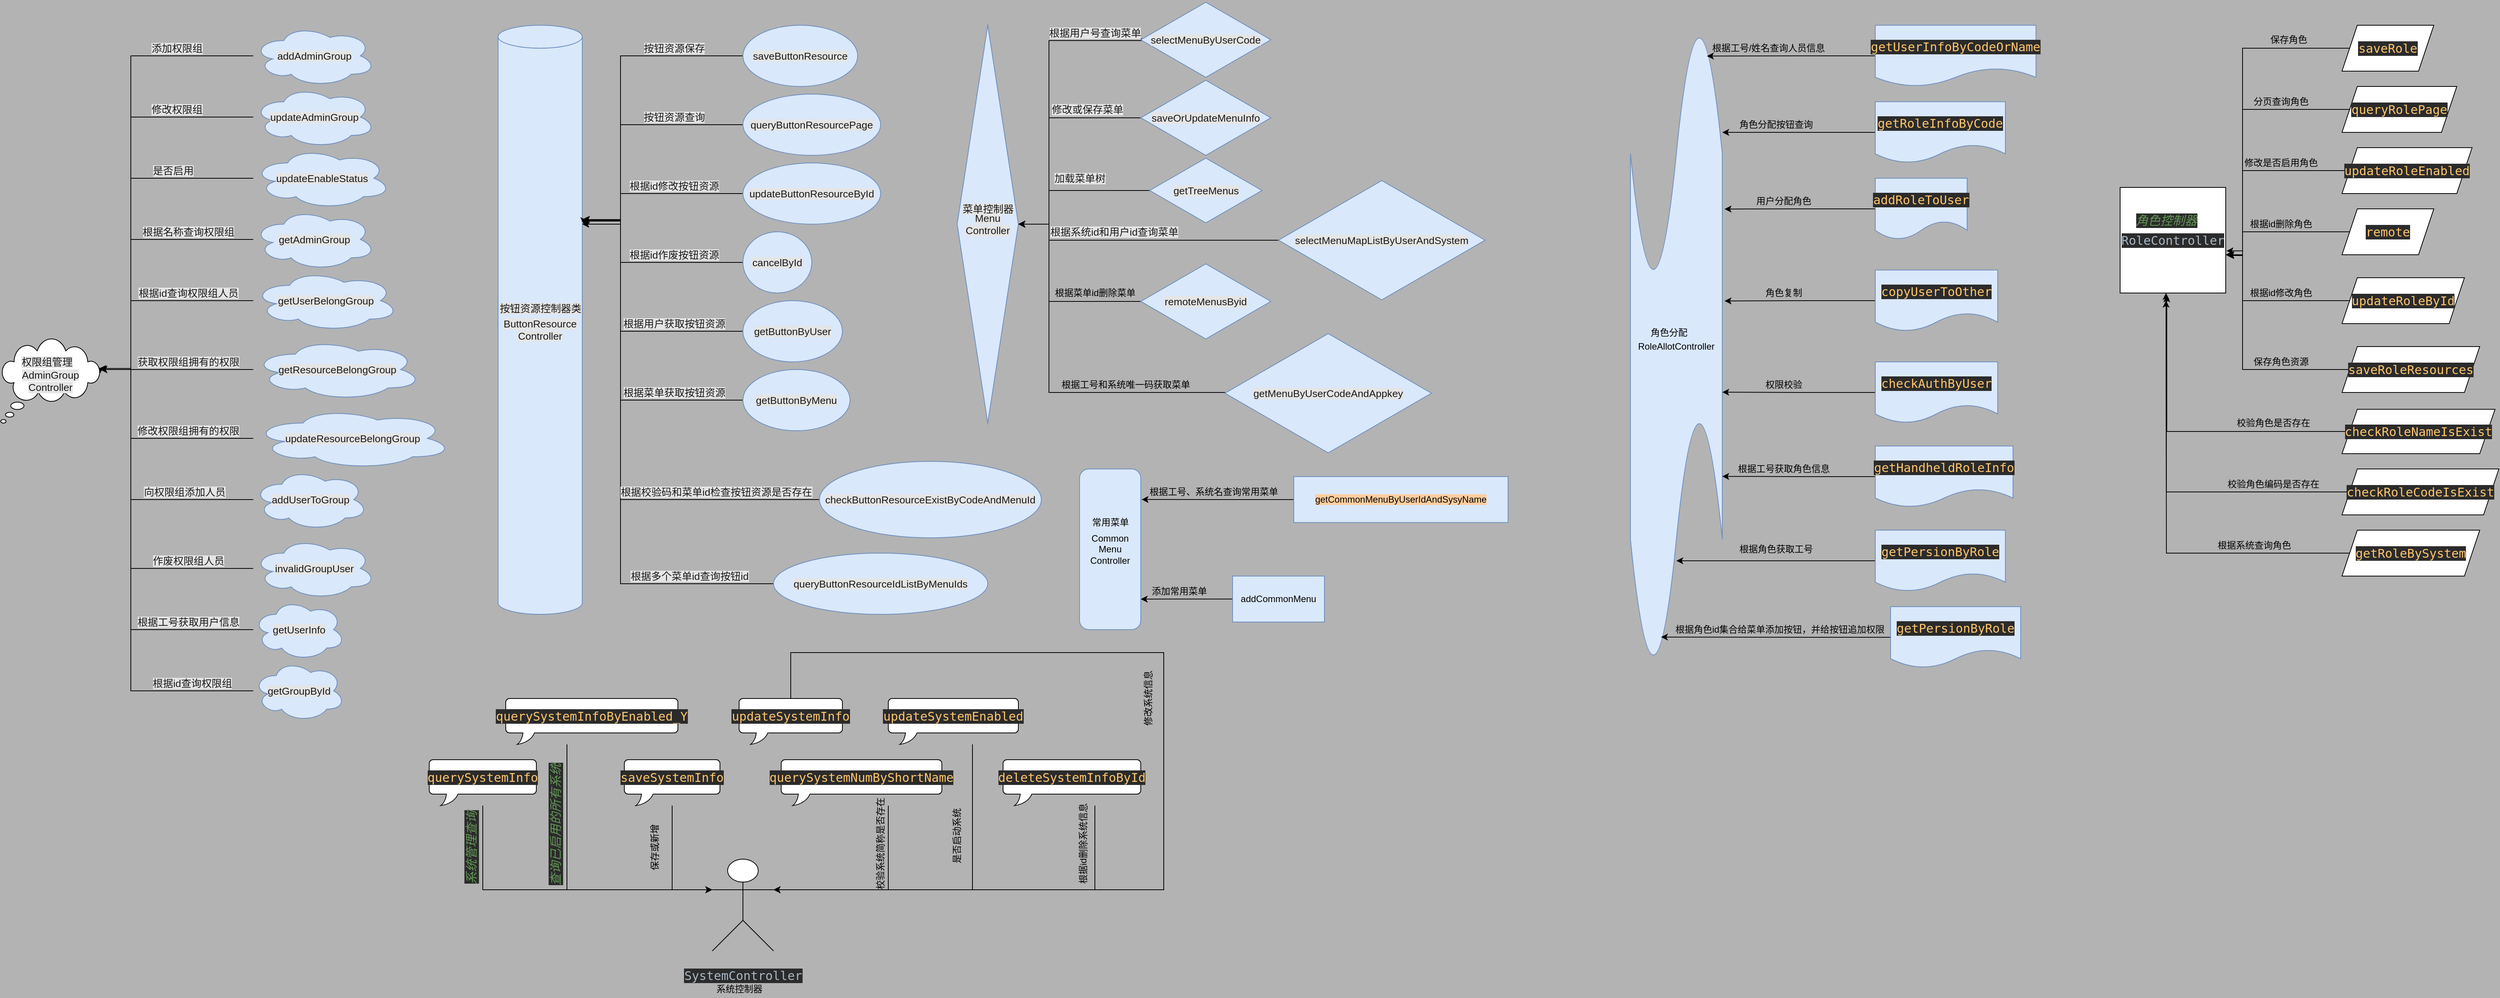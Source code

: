 <mxfile version="13.9.7" type="github">
  <diagram id="0nMQCCQZS5VqwpWak0t-" name="Page-1">
    <mxGraphModel dx="4402" dy="591" grid="1" gridSize="10" guides="1" tooltips="1" connect="1" arrows="1" fold="1" page="1" pageScale="1" pageWidth="3300" pageHeight="4681" background="#B3B3B3" math="0" shadow="0">
      <root>
        <mxCell id="0" />
        <mxCell id="1" parent="0" />
        <mxCell id="55qW9BjzEcxhO7VvElrI-6" value="" style="edgeStyle=orthogonalEdgeStyle;rounded=0;orthogonalLoop=1;jettySize=auto;html=1;" parent="1" source="55qW9BjzEcxhO7VvElrI-5" edge="1">
          <mxGeometry relative="1" as="geometry">
            <Array as="points">
              <mxPoint x="160" y="120" />
              <mxPoint x="160" y="530" />
            </Array>
            <mxPoint x="120" y="530" as="targetPoint" />
          </mxGeometry>
        </mxCell>
        <mxCell id="55qW9BjzEcxhO7VvElrI-5" value="&lt;span style=&quot;color: rgb(25 , 25 , 25) ; font-size: 13.333px ; background-color: rgb(229 , 229 , 229)&quot;&gt;addAdminGroup&lt;/span&gt;" style="ellipse;shape=cloud;whiteSpace=wrap;html=1;rounded=0;strokeColor=#6c8ebf;fillColor=#dae8fc;" parent="1" vertex="1">
          <mxGeometry x="320" y="80" width="160" height="80" as="geometry" />
        </mxCell>
        <mxCell id="55qW9BjzEcxhO7VvElrI-8" value="" style="edgeStyle=orthogonalEdgeStyle;rounded=0;orthogonalLoop=1;jettySize=auto;html=1;" parent="1" source="55qW9BjzEcxhO7VvElrI-7" edge="1">
          <mxGeometry relative="1" as="geometry">
            <Array as="points">
              <mxPoint x="160" y="200" />
              <mxPoint x="160" y="530" />
            </Array>
            <mxPoint x="120" y="530" as="targetPoint" />
          </mxGeometry>
        </mxCell>
        <mxCell id="55qW9BjzEcxhO7VvElrI-7" value="&lt;span style=&quot;color: rgb(25 , 25 , 25) ; font-size: 13.333px ; background-color: rgb(229 , 229 , 229)&quot;&gt;updateAdminGroup&lt;/span&gt;" style="ellipse;shape=cloud;whiteSpace=wrap;html=1;rounded=0;strokeColor=#6c8ebf;fillColor=#dae8fc;" parent="1" vertex="1">
          <mxGeometry x="320" y="160" width="160" height="80" as="geometry" />
        </mxCell>
        <mxCell id="55qW9BjzEcxhO7VvElrI-19" value="" style="edgeStyle=orthogonalEdgeStyle;rounded=0;orthogonalLoop=1;jettySize=auto;html=1;" parent="1" source="55qW9BjzEcxhO7VvElrI-9" edge="1">
          <mxGeometry relative="1" as="geometry">
            <Array as="points">
              <mxPoint x="160" y="280" />
              <mxPoint x="160" y="530" />
            </Array>
            <mxPoint x="120" y="530" as="targetPoint" />
          </mxGeometry>
        </mxCell>
        <mxCell id="55qW9BjzEcxhO7VvElrI-9" value="&lt;span style=&quot;color: rgb(25 , 25 , 25) ; font-size: 13.333px ; background-color: rgb(229 , 229 , 229)&quot;&gt;updateEnableStatus&lt;/span&gt;" style="ellipse;shape=cloud;whiteSpace=wrap;html=1;rounded=0;strokeColor=#6c8ebf;fillColor=#dae8fc;" parent="1" vertex="1">
          <mxGeometry x="320" y="240" width="180" height="80" as="geometry" />
        </mxCell>
        <mxCell id="55qW9BjzEcxhO7VvElrI-20" value="" style="edgeStyle=orthogonalEdgeStyle;rounded=0;orthogonalLoop=1;jettySize=auto;html=1;" parent="1" source="55qW9BjzEcxhO7VvElrI-10" edge="1">
          <mxGeometry relative="1" as="geometry">
            <Array as="points">
              <mxPoint x="160" y="360" />
              <mxPoint x="160" y="530" />
            </Array>
            <mxPoint x="120" y="530" as="targetPoint" />
          </mxGeometry>
        </mxCell>
        <mxCell id="55qW9BjzEcxhO7VvElrI-10" value="&lt;span style=&quot;color: rgb(25 , 25 , 25) ; font-size: 13.333px ; background-color: rgb(229 , 229 , 229)&quot;&gt;getAdminGroup&lt;/span&gt;" style="ellipse;shape=cloud;whiteSpace=wrap;html=1;rounded=0;strokeColor=#6c8ebf;fillColor=#dae8fc;" parent="1" vertex="1">
          <mxGeometry x="320" y="320" width="160" height="80" as="geometry" />
        </mxCell>
        <mxCell id="55qW9BjzEcxhO7VvElrI-21" value="" style="edgeStyle=orthogonalEdgeStyle;rounded=0;orthogonalLoop=1;jettySize=auto;html=1;" parent="1" source="55qW9BjzEcxhO7VvElrI-11" edge="1">
          <mxGeometry relative="1" as="geometry">
            <Array as="points">
              <mxPoint x="160" y="440" />
              <mxPoint x="160" y="530" />
            </Array>
            <mxPoint x="120" y="530" as="targetPoint" />
          </mxGeometry>
        </mxCell>
        <mxCell id="55qW9BjzEcxhO7VvElrI-11" value="&lt;span style=&quot;color: rgb(25 , 25 , 25) ; font-size: 13.333px ; background-color: rgb(229 , 229 , 229)&quot;&gt;getUserBelongGroup&lt;/span&gt;" style="ellipse;shape=cloud;whiteSpace=wrap;html=1;rounded=0;strokeColor=#6c8ebf;fillColor=#dae8fc;" parent="1" vertex="1">
          <mxGeometry x="320" y="400" width="190" height="80" as="geometry" />
        </mxCell>
        <mxCell id="55qW9BjzEcxhO7VvElrI-31" value="" style="edgeStyle=orthogonalEdgeStyle;rounded=0;orthogonalLoop=1;jettySize=auto;html=1;" parent="1" source="55qW9BjzEcxhO7VvElrI-12" edge="1">
          <mxGeometry relative="1" as="geometry">
            <mxPoint x="120" y="530" as="targetPoint" />
          </mxGeometry>
        </mxCell>
        <mxCell id="55qW9BjzEcxhO7VvElrI-12" value="&lt;span style=&quot;color: rgb(25 , 25 , 25) ; font-size: 13.333px ; background-color: rgb(229 , 229 , 229)&quot;&gt;getResourceBelongGroup&lt;/span&gt;" style="ellipse;shape=cloud;whiteSpace=wrap;html=1;rounded=0;strokeColor=#6c8ebf;fillColor=#dae8fc;" parent="1" vertex="1">
          <mxGeometry x="320" y="490" width="220" height="80" as="geometry" />
        </mxCell>
        <mxCell id="55qW9BjzEcxhO7VvElrI-39" style="edgeStyle=orthogonalEdgeStyle;rounded=0;orthogonalLoop=1;jettySize=auto;html=1;entryX=0.988;entryY=0.493;entryDx=0;entryDy=0;entryPerimeter=0;" parent="1" source="55qW9BjzEcxhO7VvElrI-13" edge="1">
          <mxGeometry relative="1" as="geometry">
            <Array as="points">
              <mxPoint x="160" y="620" />
              <mxPoint x="160" y="529" />
            </Array>
            <mxPoint x="119.04" y="528.63" as="targetPoint" />
          </mxGeometry>
        </mxCell>
        <mxCell id="55qW9BjzEcxhO7VvElrI-13" value="&lt;span style=&quot;color: rgb(25 , 25 , 25) ; font-size: 13.333px ; background-color: rgb(229 , 229 , 229)&quot;&gt;updateResourceBelongGroup&lt;/span&gt;" style="ellipse;shape=cloud;whiteSpace=wrap;html=1;rounded=0;strokeColor=#6c8ebf;fillColor=#dae8fc;" parent="1" vertex="1">
          <mxGeometry x="320" y="580" width="260" height="80" as="geometry" />
        </mxCell>
        <mxCell id="55qW9BjzEcxhO7VvElrI-40" style="edgeStyle=orthogonalEdgeStyle;rounded=0;orthogonalLoop=1;jettySize=auto;html=1;entryX=1;entryY=0.5;entryDx=0;entryDy=0;entryPerimeter=0;" parent="1" source="55qW9BjzEcxhO7VvElrI-14" edge="1">
          <mxGeometry relative="1" as="geometry">
            <mxPoint x="120" y="535" as="targetPoint" />
            <Array as="points">
              <mxPoint x="160" y="700" />
              <mxPoint x="160" y="530" />
              <mxPoint x="120" y="530" />
            </Array>
          </mxGeometry>
        </mxCell>
        <mxCell id="55qW9BjzEcxhO7VvElrI-14" value="&lt;span style=&quot;color: rgb(25 , 25 , 25) ; font-size: 13.333px ; background-color: rgb(229 , 229 , 229)&quot;&gt;addUserToGroup&lt;/span&gt;" style="ellipse;shape=cloud;whiteSpace=wrap;html=1;rounded=0;strokeColor=#6c8ebf;fillColor=#dae8fc;" parent="1" vertex="1">
          <mxGeometry x="320" y="660" width="150" height="80" as="geometry" />
        </mxCell>
        <mxCell id="55qW9BjzEcxhO7VvElrI-42" value="" style="edgeStyle=orthogonalEdgeStyle;rounded=0;orthogonalLoop=1;jettySize=auto;html=1;" parent="1" source="55qW9BjzEcxhO7VvElrI-15" edge="1">
          <mxGeometry relative="1" as="geometry">
            <mxPoint x="120" y="530" as="targetPoint" />
            <Array as="points">
              <mxPoint x="160" y="790" />
              <mxPoint x="160" y="530" />
            </Array>
          </mxGeometry>
        </mxCell>
        <mxCell id="55qW9BjzEcxhO7VvElrI-15" value="&lt;span style=&quot;color: rgb(25 , 25 , 25) ; font-size: 13.333px ; background-color: rgb(229 , 229 , 229)&quot;&gt;invalidGroupUser&lt;/span&gt;" style="ellipse;shape=cloud;whiteSpace=wrap;html=1;rounded=0;strokeColor=#6c8ebf;fillColor=#dae8fc;" parent="1" vertex="1">
          <mxGeometry x="320" y="750" width="160" height="80" as="geometry" />
        </mxCell>
        <mxCell id="55qW9BjzEcxhO7VvElrI-44" value="" style="edgeStyle=orthogonalEdgeStyle;rounded=0;orthogonalLoop=1;jettySize=auto;html=1;" parent="1" source="55qW9BjzEcxhO7VvElrI-17" edge="1">
          <mxGeometry relative="1" as="geometry">
            <mxPoint x="120" y="530" as="targetPoint" />
            <Array as="points">
              <mxPoint x="160" y="870" />
              <mxPoint x="160" y="530" />
            </Array>
          </mxGeometry>
        </mxCell>
        <mxCell id="55qW9BjzEcxhO7VvElrI-17" value="&lt;span style=&quot;color: rgb(25 , 25 , 25) ; font-size: 13.333px ; background-color: rgb(229 , 229 , 229)&quot;&gt;getUserInfo&lt;/span&gt;" style="ellipse;shape=cloud;whiteSpace=wrap;html=1;rounded=0;strokeColor=#6c8ebf;fillColor=#dae8fc;" parent="1" vertex="1">
          <mxGeometry x="320" y="830" width="120" height="80" as="geometry" />
        </mxCell>
        <mxCell id="55qW9BjzEcxhO7VvElrI-45" style="edgeStyle=orthogonalEdgeStyle;rounded=0;orthogonalLoop=1;jettySize=auto;html=1;" parent="1" source="55qW9BjzEcxhO7VvElrI-18" edge="1">
          <mxGeometry relative="1" as="geometry">
            <mxPoint x="120" y="530" as="targetPoint" />
            <Array as="points">
              <mxPoint x="160" y="950" />
              <mxPoint x="160" y="530" />
            </Array>
          </mxGeometry>
        </mxCell>
        <mxCell id="55qW9BjzEcxhO7VvElrI-18" value="&lt;span style=&quot;color: rgb(25 , 25 , 25) ; font-size: 13.333px ; background-color: rgb(229 , 229 , 229)&quot;&gt;getGroupById&lt;/span&gt;" style="ellipse;shape=cloud;whiteSpace=wrap;html=1;rounded=0;strokeColor=#6c8ebf;fillColor=#dae8fc;" parent="1" vertex="1">
          <mxGeometry x="320" y="910" width="120" height="80" as="geometry" />
        </mxCell>
        <mxCell id="55qW9BjzEcxhO7VvElrI-32" value="&lt;span style=&quot;color: rgb(25 , 25 , 25) ; font-size: 13.333px ; background-color: rgb(229 , 229 , 229)&quot;&gt;添加权限组&lt;/span&gt;" style="text;html=1;resizable=0;autosize=1;align=center;verticalAlign=middle;points=[];fillColor=none;strokeColor=none;rounded=0;" parent="1" vertex="1">
          <mxGeometry x="180" y="100" width="80" height="20" as="geometry" />
        </mxCell>
        <mxCell id="55qW9BjzEcxhO7VvElrI-33" value="&lt;span style=&quot;color: rgb(25 , 25 , 25) ; font-size: 13.333px ; background-color: rgb(229 , 229 , 229)&quot;&gt;修改权限组&lt;/span&gt;" style="text;html=1;resizable=0;autosize=1;align=center;verticalAlign=middle;points=[];fillColor=none;strokeColor=none;rounded=0;" parent="1" vertex="1">
          <mxGeometry x="180" y="180" width="80" height="20" as="geometry" />
        </mxCell>
        <mxCell id="55qW9BjzEcxhO7VvElrI-34" value="&lt;span style=&quot;color: rgb(25 , 25 , 25) ; font-size: 13.333px ; background-color: rgb(229 , 229 , 229)&quot;&gt;是否启用&lt;/span&gt;" style="text;html=1;resizable=0;autosize=1;align=center;verticalAlign=middle;points=[];fillColor=none;strokeColor=none;rounded=0;" parent="1" vertex="1">
          <mxGeometry x="180" y="260" width="70" height="20" as="geometry" />
        </mxCell>
        <mxCell id="55qW9BjzEcxhO7VvElrI-35" value="&lt;span style=&quot;color: rgb(25 , 25 , 25) ; font-size: 13.333px ; background-color: rgb(229 , 229 , 229)&quot;&gt;根据名称查询权限组&lt;/span&gt;" style="text;html=1;resizable=0;autosize=1;align=center;verticalAlign=middle;points=[];fillColor=none;strokeColor=none;rounded=0;" parent="1" vertex="1">
          <mxGeometry x="170" y="340" width="130" height="20" as="geometry" />
        </mxCell>
        <mxCell id="55qW9BjzEcxhO7VvElrI-36" value="&lt;span style=&quot;color: rgb(25 , 25 , 25) ; font-size: 13.333px ; background-color: rgb(229 , 229 , 229)&quot;&gt;根据id查询权限组人员&lt;/span&gt;" style="text;html=1;resizable=0;autosize=1;align=center;verticalAlign=middle;points=[];fillColor=none;strokeColor=none;rounded=0;" parent="1" vertex="1">
          <mxGeometry x="165" y="420" width="140" height="20" as="geometry" />
        </mxCell>
        <mxCell id="55qW9BjzEcxhO7VvElrI-46" value="&lt;span style=&quot;color: rgb(25 , 25 , 25) ; font-size: 13.333px ; background-color: rgb(229 , 229 , 229)&quot;&gt;获取权限组拥有的权限&lt;/span&gt;" style="text;html=1;resizable=0;autosize=1;align=center;verticalAlign=middle;points=[];fillColor=none;strokeColor=none;rounded=0;" parent="1" vertex="1">
          <mxGeometry x="160" y="510" width="150" height="20" as="geometry" />
        </mxCell>
        <mxCell id="55qW9BjzEcxhO7VvElrI-47" value="&lt;span style=&quot;color: rgb(25 , 25 , 25) ; font-size: 13.333px ; background-color: rgb(229 , 229 , 229)&quot;&gt;修改权限组拥有的权限&lt;/span&gt;" style="text;html=1;resizable=0;autosize=1;align=center;verticalAlign=middle;points=[];fillColor=none;strokeColor=none;rounded=0;" parent="1" vertex="1">
          <mxGeometry x="160" y="600" width="150" height="20" as="geometry" />
        </mxCell>
        <mxCell id="55qW9BjzEcxhO7VvElrI-48" value="&lt;span style=&quot;color: rgb(25 , 25 , 25) ; font-size: 13.333px ; background-color: rgb(229 , 229 , 229)&quot;&gt;向权限组添加人员&lt;/span&gt;" style="text;html=1;resizable=0;autosize=1;align=center;verticalAlign=middle;points=[];fillColor=none;strokeColor=none;rounded=0;" parent="1" vertex="1">
          <mxGeometry x="170" y="680" width="120" height="20" as="geometry" />
        </mxCell>
        <mxCell id="55qW9BjzEcxhO7VvElrI-49" value="&lt;span style=&quot;color: rgb(25 , 25 , 25) ; font-size: 13.333px ; background-color: rgb(229 , 229 , 229)&quot;&gt;作废权限组人员&lt;/span&gt;" style="text;html=1;resizable=0;autosize=1;align=center;verticalAlign=middle;points=[];fillColor=none;strokeColor=none;rounded=0;" parent="1" vertex="1">
          <mxGeometry x="180" y="770" width="110" height="20" as="geometry" />
        </mxCell>
        <mxCell id="55qW9BjzEcxhO7VvElrI-50" value="&lt;span style=&quot;color: rgb(25 , 25 , 25) ; font-size: 13.333px ; background-color: rgb(229 , 229 , 229)&quot;&gt;根据工号获取用户信息&lt;/span&gt;" style="text;html=1;resizable=0;autosize=1;align=center;verticalAlign=middle;points=[];fillColor=none;strokeColor=none;rounded=0;" parent="1" vertex="1">
          <mxGeometry x="160" y="850" width="150" height="20" as="geometry" />
        </mxCell>
        <mxCell id="55qW9BjzEcxhO7VvElrI-51" value="&lt;span style=&quot;color: rgb(25 , 25 , 25) ; font-size: 13.333px ; background-color: rgb(229 , 229 , 229)&quot;&gt;根据id查询权限组&lt;/span&gt;" style="text;html=1;resizable=0;autosize=1;align=center;verticalAlign=middle;points=[];fillColor=none;strokeColor=none;rounded=0;" parent="1" vertex="1">
          <mxGeometry x="180" y="930" width="120" height="20" as="geometry" />
        </mxCell>
        <mxCell id="55qW9BjzEcxhO7VvElrI-52" value="&lt;span style=&quot;color: rgb(25 , 25 , 25) ; font-size: 13.333px ; background-color: rgb(229 , 229 , 229)&quot;&gt;ButtonResource&lt;br&gt;Controller&lt;/span&gt;" style="shape=cylinder3;whiteSpace=wrap;html=1;boundedLbl=1;backgroundOutline=1;size=15;rounded=0;strokeColor=#6c8ebf;fillColor=#dae8fc;" parent="1" vertex="1">
          <mxGeometry x="640" y="80" width="110" height="770" as="geometry" />
        </mxCell>
        <mxCell id="55qW9BjzEcxhO7VvElrI-54" value="&lt;span style=&quot;color: rgb(25 , 25 , 25) ; font-size: 13.333px ; background-color: rgb(229 , 229 , 229)&quot;&gt;按钮资源控制器类&lt;/span&gt;" style="text;html=1;resizable=0;autosize=1;align=center;verticalAlign=middle;points=[];fillColor=none;strokeColor=none;rounded=0;" parent="1" vertex="1">
          <mxGeometry x="635" y="440" width="120" height="20" as="geometry" />
        </mxCell>
        <mxCell id="55qW9BjzEcxhO7VvElrI-56" style="edgeStyle=orthogonalEdgeStyle;rounded=0;orthogonalLoop=1;jettySize=auto;html=1;" parent="1" source="55qW9BjzEcxhO7VvElrI-55" target="55qW9BjzEcxhO7VvElrI-52" edge="1">
          <mxGeometry relative="1" as="geometry">
            <Array as="points">
              <mxPoint x="800" y="120" />
              <mxPoint x="800" y="335" />
            </Array>
          </mxGeometry>
        </mxCell>
        <mxCell id="55qW9BjzEcxhO7VvElrI-55" value="&lt;span style=&quot;color: rgb(25 , 25 , 25) ; font-size: 13.333px ; background-color: rgb(229 , 229 , 229)&quot;&gt;saveButtonResource&lt;/span&gt;" style="ellipse;whiteSpace=wrap;html=1;rounded=0;strokeColor=#6c8ebf;fillColor=#dae8fc;" parent="1" vertex="1">
          <mxGeometry x="960" y="80" width="150" height="80" as="geometry" />
        </mxCell>
        <mxCell id="55qW9BjzEcxhO7VvElrI-64" style="edgeStyle=orthogonalEdgeStyle;rounded=0;orthogonalLoop=1;jettySize=auto;html=1;" parent="1" source="55qW9BjzEcxhO7VvElrI-57" edge="1">
          <mxGeometry relative="1" as="geometry">
            <mxPoint x="749" y="336" as="targetPoint" />
            <Array as="points">
              <mxPoint x="800" y="210" />
              <mxPoint x="800" y="336" />
            </Array>
          </mxGeometry>
        </mxCell>
        <mxCell id="55qW9BjzEcxhO7VvElrI-57" value="&lt;span style=&quot;color: rgb(25 , 25 , 25) ; font-size: 13.333px ; background-color: rgb(229 , 229 , 229)&quot;&gt;queryButtonResourcePage&lt;/span&gt;" style="ellipse;whiteSpace=wrap;html=1;rounded=0;strokeColor=#6c8ebf;fillColor=#dae8fc;" parent="1" vertex="1">
          <mxGeometry x="960" y="170" width="180" height="80" as="geometry" />
        </mxCell>
        <mxCell id="55qW9BjzEcxhO7VvElrI-66" style="edgeStyle=orthogonalEdgeStyle;rounded=0;orthogonalLoop=1;jettySize=auto;html=1;" parent="1" source="55qW9BjzEcxhO7VvElrI-58" edge="1">
          <mxGeometry relative="1" as="geometry">
            <mxPoint x="751" y="334" as="targetPoint" />
            <Array as="points">
              <mxPoint x="800" y="390" />
              <mxPoint x="800" y="334" />
            </Array>
          </mxGeometry>
        </mxCell>
        <mxCell id="55qW9BjzEcxhO7VvElrI-58" value="&lt;span style=&quot;color: rgb(25 , 25 , 25) ; font-size: 13.333px ; background-color: rgb(229 , 229 , 229)&quot;&gt;cancelById&lt;/span&gt;" style="ellipse;whiteSpace=wrap;html=1;rounded=0;strokeColor=#6c8ebf;fillColor=#dae8fc;" parent="1" vertex="1">
          <mxGeometry x="960" y="350" width="90" height="80" as="geometry" />
        </mxCell>
        <mxCell id="55qW9BjzEcxhO7VvElrI-65" style="edgeStyle=orthogonalEdgeStyle;rounded=0;orthogonalLoop=1;jettySize=auto;html=1;" parent="1" source="55qW9BjzEcxhO7VvElrI-59" edge="1">
          <mxGeometry relative="1" as="geometry">
            <mxPoint x="750" y="334" as="targetPoint" />
            <Array as="points">
              <mxPoint x="800" y="300" />
              <mxPoint x="800" y="334" />
            </Array>
          </mxGeometry>
        </mxCell>
        <mxCell id="55qW9BjzEcxhO7VvElrI-59" value="&lt;span style=&quot;color: rgb(25 , 25 , 25) ; font-size: 13.333px ; background-color: rgb(229 , 229 , 229)&quot;&gt;updateButtonResourceById&lt;/span&gt;" style="ellipse;whiteSpace=wrap;html=1;rounded=0;strokeColor=#6c8ebf;fillColor=#dae8fc;" parent="1" vertex="1">
          <mxGeometry x="960" y="260" width="180" height="80" as="geometry" />
        </mxCell>
        <mxCell id="55qW9BjzEcxhO7VvElrI-69" style="edgeStyle=orthogonalEdgeStyle;rounded=0;orthogonalLoop=1;jettySize=auto;html=1;" parent="1" source="55qW9BjzEcxhO7VvElrI-60" target="55qW9BjzEcxhO7VvElrI-52" edge="1">
          <mxGeometry relative="1" as="geometry">
            <Array as="points">
              <mxPoint x="800" y="700" />
              <mxPoint x="800" y="340" />
            </Array>
          </mxGeometry>
        </mxCell>
        <mxCell id="55qW9BjzEcxhO7VvElrI-60" value="&lt;span style=&quot;color: rgb(25 , 25 , 25) ; font-size: 13.333px ; background-color: rgb(229 , 229 , 229)&quot;&gt;checkButtonResourceExistByCodeAndMenuId&lt;/span&gt;" style="ellipse;whiteSpace=wrap;html=1;rounded=0;strokeColor=#6c8ebf;fillColor=#dae8fc;" parent="1" vertex="1">
          <mxGeometry x="1060" y="650" width="290" height="100" as="geometry" />
        </mxCell>
        <mxCell id="55qW9BjzEcxhO7VvElrI-67" style="edgeStyle=orthogonalEdgeStyle;rounded=0;orthogonalLoop=1;jettySize=auto;html=1;" parent="1" source="55qW9BjzEcxhO7VvElrI-61" edge="1">
          <mxGeometry relative="1" as="geometry">
            <mxPoint x="749" y="335" as="targetPoint" />
            <Array as="points">
              <mxPoint x="800" y="480" />
              <mxPoint x="800" y="335" />
            </Array>
          </mxGeometry>
        </mxCell>
        <mxCell id="55qW9BjzEcxhO7VvElrI-61" value="&lt;span style=&quot;color: rgb(25 , 25 , 25) ; font-size: 13.333px ; background-color: rgb(229 , 229 , 229)&quot;&gt;getButtonByUser&lt;/span&gt;" style="ellipse;whiteSpace=wrap;html=1;rounded=0;strokeColor=#6c8ebf;fillColor=#dae8fc;" parent="1" vertex="1">
          <mxGeometry x="960" y="440" width="130" height="80" as="geometry" />
        </mxCell>
        <mxCell id="55qW9BjzEcxhO7VvElrI-68" style="edgeStyle=orthogonalEdgeStyle;rounded=0;orthogonalLoop=1;jettySize=auto;html=1;" parent="1" source="55qW9BjzEcxhO7VvElrI-62" edge="1">
          <mxGeometry relative="1" as="geometry">
            <mxPoint x="752" y="340" as="targetPoint" />
            <Array as="points">
              <mxPoint x="800" y="570" />
              <mxPoint x="800" y="335" />
            </Array>
          </mxGeometry>
        </mxCell>
        <mxCell id="55qW9BjzEcxhO7VvElrI-62" value="&lt;span style=&quot;color: rgb(25 , 25 , 25) ; font-size: 13.333px ; background-color: rgb(229 , 229 , 229)&quot;&gt;getButtonByMenu&lt;/span&gt;" style="ellipse;whiteSpace=wrap;html=1;rounded=0;strokeColor=#6c8ebf;fillColor=#dae8fc;" parent="1" vertex="1">
          <mxGeometry x="960" y="530" width="140" height="80" as="geometry" />
        </mxCell>
        <mxCell id="55qW9BjzEcxhO7VvElrI-70" style="edgeStyle=orthogonalEdgeStyle;rounded=0;orthogonalLoop=1;jettySize=auto;html=1;" parent="1" source="55qW9BjzEcxhO7VvElrI-63" target="55qW9BjzEcxhO7VvElrI-52" edge="1">
          <mxGeometry relative="1" as="geometry">
            <Array as="points">
              <mxPoint x="800" y="810" />
              <mxPoint x="800" y="340" />
            </Array>
          </mxGeometry>
        </mxCell>
        <mxCell id="55qW9BjzEcxhO7VvElrI-63" value="&lt;span style=&quot;color: rgb(25 , 25 , 25) ; font-size: 13.333px ; background-color: rgb(229 , 229 , 229)&quot;&gt;queryButtonResourceIdListByMenuIds&lt;/span&gt;" style="ellipse;whiteSpace=wrap;html=1;rounded=0;strokeColor=#6c8ebf;fillColor=#dae8fc;" parent="1" vertex="1">
          <mxGeometry x="1000" y="770" width="280" height="80" as="geometry" />
        </mxCell>
        <mxCell id="55qW9BjzEcxhO7VvElrI-71" value="&lt;span style=&quot;color: rgb(25 , 25 , 25) ; font-size: 13.333px ; background-color: rgb(229 , 229 , 229)&quot;&gt;按钮资源保存&lt;/span&gt;" style="text;html=1;resizable=0;autosize=1;align=center;verticalAlign=middle;points=[];fillColor=none;strokeColor=none;rounded=0;" parent="1" vertex="1">
          <mxGeometry x="825" y="100" width="90" height="20" as="geometry" />
        </mxCell>
        <mxCell id="55qW9BjzEcxhO7VvElrI-73" value="&lt;span style=&quot;color: rgb(25 , 25 , 25) ; font-size: 13.333px ; background-color: rgb(229 , 229 , 229)&quot;&gt;根据多个菜单id查询按钮id&lt;/span&gt;" style="text;html=1;resizable=0;autosize=1;align=center;verticalAlign=middle;points=[];fillColor=none;strokeColor=none;rounded=0;" parent="1" vertex="1">
          <mxGeometry x="805" y="790" width="170" height="20" as="geometry" />
        </mxCell>
        <mxCell id="55qW9BjzEcxhO7VvElrI-74" value="&lt;span style=&quot;color: rgb(25 , 25 , 25) ; font-size: 13.333px ; background-color: rgb(229 , 229 , 229)&quot;&gt;根据校验码和菜单id检查按钮资源是否存在&lt;/span&gt;" style="text;html=1;resizable=0;autosize=1;align=center;verticalAlign=middle;points=[];fillColor=none;strokeColor=none;rounded=0;" parent="1" vertex="1">
          <mxGeometry x="795" y="680" width="260" height="20" as="geometry" />
        </mxCell>
        <mxCell id="55qW9BjzEcxhO7VvElrI-75" value="&lt;span style=&quot;color: rgb(25 , 25 , 25) ; font-size: 13.333px ; background-color: rgb(229 , 229 , 229)&quot;&gt;根据菜单获取按钮资源&lt;/span&gt;" style="text;html=1;resizable=0;autosize=1;align=center;verticalAlign=middle;points=[];fillColor=none;strokeColor=none;rounded=0;" parent="1" vertex="1">
          <mxGeometry x="795" y="550" width="150" height="20" as="geometry" />
        </mxCell>
        <mxCell id="55qW9BjzEcxhO7VvElrI-76" value="&lt;span style=&quot;color: rgb(25 , 25 , 25) ; font-size: 13.333px ; background-color: rgb(229 , 229 , 229)&quot;&gt;根据用户获取按钮资源&lt;/span&gt;" style="text;html=1;resizable=0;autosize=1;align=center;verticalAlign=middle;points=[];fillColor=none;strokeColor=none;rounded=0;" parent="1" vertex="1">
          <mxGeometry x="795" y="460" width="150" height="20" as="geometry" />
        </mxCell>
        <mxCell id="55qW9BjzEcxhO7VvElrI-77" value="&lt;span style=&quot;color: rgb(25 , 25 , 25) ; font-size: 13.333px ; background-color: rgb(229 , 229 , 229)&quot;&gt;根据id作废按钮资源&lt;/span&gt;" style="text;html=1;resizable=0;autosize=1;align=center;verticalAlign=middle;points=[];fillColor=none;strokeColor=none;rounded=0;" parent="1" vertex="1">
          <mxGeometry x="805" y="370" width="130" height="20" as="geometry" />
        </mxCell>
        <mxCell id="55qW9BjzEcxhO7VvElrI-78" value="&lt;span style=&quot;color: rgb(25 , 25 , 25) ; font-size: 13.333px ; background-color: rgb(229 , 229 , 229)&quot;&gt;按钮资源查询&lt;/span&gt;" style="text;html=1;resizable=0;autosize=1;align=center;verticalAlign=middle;points=[];fillColor=none;strokeColor=none;rounded=0;" parent="1" vertex="1">
          <mxGeometry x="825" y="190" width="90" height="20" as="geometry" />
        </mxCell>
        <mxCell id="55qW9BjzEcxhO7VvElrI-79" value="&lt;span style=&quot;color: rgb(25 , 25 , 25) ; font-size: 13.333px ; background-color: rgb(229 , 229 , 229)&quot;&gt;根据id修改按钮资源&lt;/span&gt;" style="text;html=1;resizable=0;autosize=1;align=center;verticalAlign=middle;points=[];fillColor=none;strokeColor=none;rounded=0;" parent="1" vertex="1">
          <mxGeometry x="805" y="280" width="130" height="20" as="geometry" />
        </mxCell>
        <mxCell id="55qW9BjzEcxhO7VvElrI-80" value="&lt;span style=&quot;color: rgb(25 , 25 , 25) ; font-size: 13.333px ; background-color: rgb(229 , 229 , 229)&quot;&gt;Menu&lt;br&gt;Controller&lt;/span&gt;" style="rhombus;whiteSpace=wrap;html=1;rounded=0;strokeColor=#6c8ebf;fillColor=#dae8fc;" parent="1" vertex="1">
          <mxGeometry x="1240" y="80" width="80" height="520" as="geometry" />
        </mxCell>
        <mxCell id="55qW9BjzEcxhO7VvElrI-82" style="edgeStyle=orthogonalEdgeStyle;rounded=0;orthogonalLoop=1;jettySize=auto;html=1;exitX=0.006;exitY=0.48;exitDx=0;exitDy=0;exitPerimeter=0;" parent="1" source="55qW9BjzEcxhO7VvElrI-93" target="55qW9BjzEcxhO7VvElrI-80" edge="1">
          <mxGeometry relative="1" as="geometry">
            <mxPoint x="1470" y="100" as="sourcePoint" />
            <Array as="points">
              <mxPoint x="1481" y="100" />
              <mxPoint x="1360" y="100" />
              <mxPoint x="1360" y="340" />
            </Array>
          </mxGeometry>
        </mxCell>
        <mxCell id="55qW9BjzEcxhO7VvElrI-95" style="edgeStyle=orthogonalEdgeStyle;rounded=0;orthogonalLoop=1;jettySize=auto;html=1;" parent="1" source="55qW9BjzEcxhO7VvElrI-87" target="55qW9BjzEcxhO7VvElrI-80" edge="1">
          <mxGeometry relative="1" as="geometry">
            <Array as="points">
              <mxPoint x="1360" y="441" />
              <mxPoint x="1360" y="340" />
            </Array>
          </mxGeometry>
        </mxCell>
        <mxCell id="55qW9BjzEcxhO7VvElrI-87" value="&lt;span style=&quot;color: rgb(25 , 25 , 25) ; font-size: 13.333px ; background-color: rgb(229 , 229 , 229)&quot;&gt;remoteMenusByid&lt;/span&gt;" style="html=1;whiteSpace=wrap;aspect=fixed;shape=isoRectangle;rounded=0;strokeColor=#6c8ebf;fillColor=#dae8fc;" parent="1" vertex="1">
          <mxGeometry x="1480" y="390" width="170" height="101.99" as="geometry" />
        </mxCell>
        <mxCell id="55qW9BjzEcxhO7VvElrI-94" style="edgeStyle=orthogonalEdgeStyle;rounded=0;orthogonalLoop=1;jettySize=auto;html=1;" parent="1" source="55qW9BjzEcxhO7VvElrI-88" target="55qW9BjzEcxhO7VvElrI-80" edge="1">
          <mxGeometry relative="1" as="geometry">
            <mxPoint x="1350" y="490" as="targetPoint" />
            <Array as="points">
              <mxPoint x="1360" y="560" />
              <mxPoint x="1360" y="340" />
            </Array>
          </mxGeometry>
        </mxCell>
        <mxCell id="55qW9BjzEcxhO7VvElrI-88" value="&lt;span style=&quot;color: rgb(25 , 25 , 25) ; font-size: 13.333px ; background-color: rgb(229 , 229 , 229)&quot;&gt;getMenuByUserCodeAndAppkey&lt;/span&gt;" style="html=1;whiteSpace=wrap;aspect=fixed;shape=isoRectangle;rounded=0;strokeColor=#6c8ebf;fillColor=#dae8fc;" parent="1" vertex="1">
          <mxGeometry x="1590" y="480" width="270" height="161.98" as="geometry" />
        </mxCell>
        <mxCell id="55qW9BjzEcxhO7VvElrI-96" style="edgeStyle=orthogonalEdgeStyle;rounded=0;orthogonalLoop=1;jettySize=auto;html=1;" parent="1" source="55qW9BjzEcxhO7VvElrI-90" target="55qW9BjzEcxhO7VvElrI-80" edge="1">
          <mxGeometry relative="1" as="geometry">
            <Array as="points">
              <mxPoint x="1360" y="361" />
              <mxPoint x="1360" y="340" />
            </Array>
          </mxGeometry>
        </mxCell>
        <mxCell id="55qW9BjzEcxhO7VvElrI-90" value="&lt;span style=&quot;color: rgb(25 , 25 , 25) ; font-size: 13.333px ; background-color: rgb(229 , 229 , 229)&quot;&gt;selectMenuMapListByUserAndSystem&lt;/span&gt;" style="html=1;whiteSpace=wrap;aspect=fixed;shape=isoRectangle;rounded=0;strokeColor=#6c8ebf;fillColor=#dae8fc;" parent="1" vertex="1">
          <mxGeometry x="1660" y="280" width="270" height="161.99" as="geometry" />
        </mxCell>
        <mxCell id="55qW9BjzEcxhO7VvElrI-97" style="edgeStyle=orthogonalEdgeStyle;rounded=0;orthogonalLoop=1;jettySize=auto;html=1;" parent="1" source="55qW9BjzEcxhO7VvElrI-91" target="55qW9BjzEcxhO7VvElrI-80" edge="1">
          <mxGeometry relative="1" as="geometry">
            <Array as="points">
              <mxPoint x="1360" y="296" />
              <mxPoint x="1360" y="340" />
            </Array>
          </mxGeometry>
        </mxCell>
        <mxCell id="55qW9BjzEcxhO7VvElrI-91" value="&lt;span style=&quot;color: rgb(25 , 25 , 25) ; font-size: 13.333px ; background-color: rgb(229 , 229 , 229)&quot;&gt;getTreeMenus&lt;/span&gt;" style="html=1;whiteSpace=wrap;aspect=fixed;shape=isoRectangle;rounded=0;strokeColor=#6c8ebf;fillColor=#dae8fc;" parent="1" vertex="1">
          <mxGeometry x="1491.66" y="251.99" width="146.69" height="88.01" as="geometry" />
        </mxCell>
        <mxCell id="55qW9BjzEcxhO7VvElrI-98" style="edgeStyle=orthogonalEdgeStyle;rounded=0;orthogonalLoop=1;jettySize=auto;html=1;" parent="1" source="55qW9BjzEcxhO7VvElrI-92" target="55qW9BjzEcxhO7VvElrI-80" edge="1">
          <mxGeometry relative="1" as="geometry">
            <Array as="points">
              <mxPoint x="1360" y="201" />
              <mxPoint x="1360" y="340" />
            </Array>
          </mxGeometry>
        </mxCell>
        <mxCell id="55qW9BjzEcxhO7VvElrI-92" value="&lt;span style=&quot;color: rgb(25 , 25 , 25) ; font-size: 13.333px ; background-color: rgb(229 , 229 , 229)&quot;&gt;saveOrUpdateMenuInfo&lt;/span&gt;" style="html=1;whiteSpace=wrap;aspect=fixed;shape=isoRectangle;rounded=0;strokeColor=#6c8ebf;fillColor=#dae8fc;" parent="1" vertex="1">
          <mxGeometry x="1480" y="150" width="170" height="101.99" as="geometry" />
        </mxCell>
        <mxCell id="55qW9BjzEcxhO7VvElrI-93" value="&lt;span style=&quot;color: rgb(25 , 25 , 25) ; font-size: 13.333px ; background-color: rgb(229 , 229 , 229)&quot;&gt;selectMenuByUserCode&lt;/span&gt;" style="html=1;whiteSpace=wrap;aspect=fixed;shape=isoRectangle;rounded=0;strokeColor=#6c8ebf;fillColor=#dae8fc;" parent="1" vertex="1">
          <mxGeometry x="1480" y="48.01" width="170" height="101.99" as="geometry" />
        </mxCell>
        <mxCell id="55qW9BjzEcxhO7VvElrI-99" value="&lt;span style=&quot;color: rgb(25 , 25 , 25) ; font-size: 13.333px ; background-color: rgb(229 , 229 , 229)&quot;&gt;根据用户号查询菜单&lt;/span&gt;" style="text;html=1;resizable=0;autosize=1;align=center;verticalAlign=middle;points=[];fillColor=none;strokeColor=none;rounded=0;" parent="1" vertex="1">
          <mxGeometry x="1355" y="80" width="130" height="20" as="geometry" />
        </mxCell>
        <mxCell id="55qW9BjzEcxhO7VvElrI-100" value="&lt;span style=&quot;color: rgb(25 , 25 , 25) ; font-size: 13.333px ; background-color: rgb(229 , 229 , 229)&quot;&gt;根据系统id和用户id查询菜单&lt;/span&gt;" style="text;html=1;resizable=0;autosize=1;align=center;verticalAlign=middle;points=[];fillColor=none;strokeColor=none;rounded=0;" parent="1" vertex="1">
          <mxGeometry x="1355" y="340" width="180" height="20" as="geometry" />
        </mxCell>
        <mxCell id="55qW9BjzEcxhO7VvElrI-101" value="根据菜单id删除菜单" style="text;html=1;resizable=0;autosize=1;align=center;verticalAlign=middle;points=[];fillColor=none;strokeColor=none;rounded=0;" parent="1" vertex="1">
          <mxGeometry x="1360" y="420" width="120" height="20" as="geometry" />
        </mxCell>
        <mxCell id="55qW9BjzEcxhO7VvElrI-102" value="&lt;span style=&quot;color: rgb(25 , 25 , 25) ; font-size: 13.333px ; background-color: rgb(229 , 229 , 229)&quot;&gt;加载菜单树&lt;/span&gt;" style="text;html=1;resizable=0;autosize=1;align=center;verticalAlign=middle;points=[];fillColor=none;strokeColor=none;rounded=0;" parent="1" vertex="1">
          <mxGeometry x="1360" y="270" width="80" height="20" as="geometry" />
        </mxCell>
        <mxCell id="55qW9BjzEcxhO7VvElrI-103" value="&lt;span style=&quot;color: rgb(25 , 25 , 25) ; font-size: 13.333px ; background-color: rgb(229 , 229 , 229)&quot;&gt;修改或保存菜单&lt;/span&gt;" style="text;html=1;resizable=0;autosize=1;align=center;verticalAlign=middle;points=[];fillColor=none;strokeColor=none;rounded=0;" parent="1" vertex="1">
          <mxGeometry x="1355" y="180" width="110" height="20" as="geometry" />
        </mxCell>
        <mxCell id="55qW9BjzEcxhO7VvElrI-104" value="根据工号和系统唯一码获取菜单" style="text;html=1;resizable=0;autosize=1;align=center;verticalAlign=middle;points=[];fillColor=none;strokeColor=none;rounded=0;" parent="1" vertex="1">
          <mxGeometry x="1370" y="540" width="180" height="20" as="geometry" />
        </mxCell>
        <mxCell id="55qW9BjzEcxhO7VvElrI-105" value="&lt;span style=&quot;color: rgb(25 , 25 , 25) ; font-size: 13.333px ; background-color: rgb(229 , 229 , 229)&quot;&gt;菜单控制器&lt;/span&gt;" style="text;html=1;resizable=0;autosize=1;align=center;verticalAlign=middle;points=[];fillColor=none;strokeColor=none;rounded=0;" parent="1" vertex="1">
          <mxGeometry x="1240" y="310" width="80" height="20" as="geometry" />
        </mxCell>
        <mxCell id="55qW9BjzEcxhO7VvElrI-106" value="Common&lt;br&gt;Menu&lt;br&gt;Controller" style="rounded=1;whiteSpace=wrap;html=1;strokeColor=#6c8ebf;fillColor=#dae8fc;" parent="1" vertex="1">
          <mxGeometry x="1400" y="660" width="80" height="210" as="geometry" />
        </mxCell>
        <mxCell id="55qW9BjzEcxhO7VvElrI-111" style="edgeStyle=orthogonalEdgeStyle;rounded=0;orthogonalLoop=1;jettySize=auto;html=1;entryX=1.013;entryY=0.19;entryDx=0;entryDy=0;entryPerimeter=0;" parent="1" source="55qW9BjzEcxhO7VvElrI-107" target="55qW9BjzEcxhO7VvElrI-106" edge="1">
          <mxGeometry relative="1" as="geometry" />
        </mxCell>
        <mxCell id="55qW9BjzEcxhO7VvElrI-107" value="&lt;span style=&quot;background-color: rgb(255 , 206 , 159)&quot;&gt;getCommonMenuByUserIdAndSysyName&lt;/span&gt;" style="rounded=0;whiteSpace=wrap;html=1;strokeColor=#6c8ebf;fillColor=#dae8fc;" parent="1" vertex="1">
          <mxGeometry x="1680" y="670" width="280" height="60" as="geometry" />
        </mxCell>
        <mxCell id="55qW9BjzEcxhO7VvElrI-112" style="edgeStyle=orthogonalEdgeStyle;rounded=0;orthogonalLoop=1;jettySize=auto;html=1;entryX=1;entryY=0.81;entryDx=0;entryDy=0;entryPerimeter=0;" parent="1" source="55qW9BjzEcxhO7VvElrI-108" target="55qW9BjzEcxhO7VvElrI-106" edge="1">
          <mxGeometry relative="1" as="geometry" />
        </mxCell>
        <mxCell id="55qW9BjzEcxhO7VvElrI-108" value="addCommonMenu" style="rounded=0;whiteSpace=wrap;html=1;strokeColor=#6c8ebf;fillColor=#dae8fc;" parent="1" vertex="1">
          <mxGeometry x="1600" y="800" width="120" height="60" as="geometry" />
        </mxCell>
        <mxCell id="55qW9BjzEcxhO7VvElrI-113" value="常用菜单" style="text;html=1;resizable=0;autosize=1;align=center;verticalAlign=middle;points=[];fillColor=none;strokeColor=none;rounded=0;" parent="1" vertex="1">
          <mxGeometry x="1410" y="720" width="60" height="20" as="geometry" />
        </mxCell>
        <mxCell id="55qW9BjzEcxhO7VvElrI-114" value="根据工号、系统名查询常用菜单" style="text;html=1;resizable=0;autosize=1;align=center;verticalAlign=middle;points=[];fillColor=none;strokeColor=none;rounded=0;" parent="1" vertex="1">
          <mxGeometry x="1485" y="680" width="180" height="20" as="geometry" />
        </mxCell>
        <mxCell id="55qW9BjzEcxhO7VvElrI-115" value="添加常用菜单" style="text;html=1;resizable=0;autosize=1;align=center;verticalAlign=middle;points=[];fillColor=none;strokeColor=none;rounded=0;" parent="1" vertex="1">
          <mxGeometry x="1485" y="810" width="90" height="20" as="geometry" />
        </mxCell>
        <mxCell id="55qW9BjzEcxhO7VvElrI-116" value="RoleAllotController" style="shape=tape;whiteSpace=wrap;html=1;rounded=0;strokeColor=#6c8ebf;fillColor=#dae8fc;" parent="1" vertex="1">
          <mxGeometry x="2120" y="80" width="120" height="840" as="geometry" />
        </mxCell>
        <mxCell id="55qW9BjzEcxhO7VvElrI-117" value="角色分配" style="text;html=1;resizable=0;autosize=1;align=center;verticalAlign=middle;points=[];fillColor=none;strokeColor=none;rounded=0;" parent="1" vertex="1">
          <mxGeometry x="2140" y="471.99" width="60" height="20" as="geometry" />
        </mxCell>
        <mxCell id="0UeXVPjD24YqgaCfHr41-11" style="edgeStyle=orthogonalEdgeStyle;rounded=0;orthogonalLoop=1;jettySize=auto;html=1;entryX=0.833;entryY=0.048;entryDx=0;entryDy=0;entryPerimeter=0;" parent="1" source="55qW9BjzEcxhO7VvElrI-118" target="55qW9BjzEcxhO7VvElrI-116" edge="1">
          <mxGeometry relative="1" as="geometry">
            <mxPoint x="2230" y="120" as="targetPoint" />
          </mxGeometry>
        </mxCell>
        <mxCell id="55qW9BjzEcxhO7VvElrI-118" value="&lt;pre style=&quot;background-color: #2b2b2b ; color: #a9b7c6 ; font-family: &amp;#34;jetbrains mono&amp;#34; , monospace ; font-size: 12.0pt&quot;&gt;&lt;span style=&quot;color: #ffc66d&quot;&gt;getUserInfoByCodeOrName&lt;/span&gt;&lt;/pre&gt;" style="shape=document;whiteSpace=wrap;html=1;boundedLbl=1;rounded=0;strokeColor=#6c8ebf;fillColor=#dae8fc;" parent="1" vertex="1">
          <mxGeometry x="2440" y="80" width="210" height="80" as="geometry" />
        </mxCell>
        <mxCell id="0UeXVPjD24YqgaCfHr41-12" style="edgeStyle=orthogonalEdgeStyle;rounded=0;orthogonalLoop=1;jettySize=auto;html=1;" parent="1" source="0UeXVPjD24YqgaCfHr41-3" edge="1">
          <mxGeometry relative="1" as="geometry">
            <mxPoint x="2240" y="220" as="targetPoint" />
          </mxGeometry>
        </mxCell>
        <mxCell id="0UeXVPjD24YqgaCfHr41-3" value="&lt;pre style=&quot;background-color: #2b2b2b ; color: #a9b7c6 ; font-family: &amp;#34;jetbrains mono&amp;#34; , monospace ; font-size: 12.0pt&quot;&gt;&lt;span style=&quot;color: #ffc66d&quot;&gt;getRoleInfoByCode&lt;/span&gt;&lt;/pre&gt;" style="shape=document;whiteSpace=wrap;html=1;boundedLbl=1;rounded=0;strokeColor=#6c8ebf;fillColor=#dae8fc;" parent="1" vertex="1">
          <mxGeometry x="2440" y="180" width="170" height="80" as="geometry" />
        </mxCell>
        <mxCell id="0UeXVPjD24YqgaCfHr41-13" style="edgeStyle=orthogonalEdgeStyle;rounded=0;orthogonalLoop=1;jettySize=auto;html=1;entryX=1.025;entryY=0.286;entryDx=0;entryDy=0;entryPerimeter=0;" parent="1" source="0UeXVPjD24YqgaCfHr41-4" target="55qW9BjzEcxhO7VvElrI-116" edge="1">
          <mxGeometry relative="1" as="geometry">
            <mxPoint x="2260" y="320" as="targetPoint" />
          </mxGeometry>
        </mxCell>
        <mxCell id="0UeXVPjD24YqgaCfHr41-4" value="&lt;pre style=&quot;background-color: #2b2b2b ; color: #a9b7c6 ; font-family: &amp;#34;jetbrains mono&amp;#34; , monospace ; font-size: 12.0pt&quot;&gt;&lt;span style=&quot;color: #ffc66d&quot;&gt;addRoleToUser&lt;/span&gt;&lt;/pre&gt;" style="shape=document;whiteSpace=wrap;html=1;boundedLbl=1;rounded=0;strokeColor=#6c8ebf;fillColor=#dae8fc;" parent="1" vertex="1">
          <mxGeometry x="2440" y="280" width="120" height="80" as="geometry" />
        </mxCell>
        <mxCell id="0UeXVPjD24YqgaCfHr41-15" style="edgeStyle=orthogonalEdgeStyle;rounded=0;orthogonalLoop=1;jettySize=auto;html=1;entryX=1.025;entryY=0.429;entryDx=0;entryDy=0;entryPerimeter=0;" parent="1" source="0UeXVPjD24YqgaCfHr41-5" target="55qW9BjzEcxhO7VvElrI-116" edge="1">
          <mxGeometry relative="1" as="geometry">
            <mxPoint x="2260" y="440" as="targetPoint" />
          </mxGeometry>
        </mxCell>
        <mxCell id="0UeXVPjD24YqgaCfHr41-5" value="&lt;pre style=&quot;background-color: #2b2b2b ; color: #a9b7c6 ; font-family: &amp;#34;jetbrains mono&amp;#34; , monospace ; font-size: 12.0pt&quot;&gt;&lt;span style=&quot;color: #ffc66d&quot;&gt;copyUserToOther&lt;/span&gt;&lt;/pre&gt;" style="shape=document;whiteSpace=wrap;html=1;boundedLbl=1;rounded=0;strokeColor=#6c8ebf;fillColor=#dae8fc;" parent="1" vertex="1">
          <mxGeometry x="2440" y="400" width="160" height="80" as="geometry" />
        </mxCell>
        <mxCell id="0UeXVPjD24YqgaCfHr41-16" style="edgeStyle=orthogonalEdgeStyle;rounded=0;orthogonalLoop=1;jettySize=auto;html=1;entryX=1;entryY=0.571;entryDx=0;entryDy=0;entryPerimeter=0;" parent="1" source="0UeXVPjD24YqgaCfHr41-6" target="55qW9BjzEcxhO7VvElrI-116" edge="1">
          <mxGeometry relative="1" as="geometry" />
        </mxCell>
        <mxCell id="0UeXVPjD24YqgaCfHr41-6" value="&lt;pre style=&quot;background-color: #2b2b2b ; color: #a9b7c6 ; font-family: &amp;#34;jetbrains mono&amp;#34; , monospace ; font-size: 12.0pt&quot;&gt;&lt;span style=&quot;color: #ffc66d&quot;&gt;checkAuthByUser&lt;/span&gt;&lt;/pre&gt;" style="shape=document;whiteSpace=wrap;html=1;boundedLbl=1;rounded=0;strokeColor=#6c8ebf;fillColor=#dae8fc;" parent="1" vertex="1">
          <mxGeometry x="2440" y="520" width="160" height="80" as="geometry" />
        </mxCell>
        <mxCell id="0UeXVPjD24YqgaCfHr41-17" style="edgeStyle=orthogonalEdgeStyle;rounded=0;orthogonalLoop=1;jettySize=auto;html=1;entryX=1;entryY=0.702;entryDx=0;entryDy=0;entryPerimeter=0;" parent="1" source="0UeXVPjD24YqgaCfHr41-7" target="55qW9BjzEcxhO7VvElrI-116" edge="1">
          <mxGeometry relative="1" as="geometry" />
        </mxCell>
        <mxCell id="0UeXVPjD24YqgaCfHr41-7" value="&lt;pre style=&quot;background-color: #2b2b2b ; color: #a9b7c6 ; font-family: &amp;#34;jetbrains mono&amp;#34; , monospace ; font-size: 12.0pt&quot;&gt;&lt;span style=&quot;color: #ffc66d&quot;&gt;getHandheldRoleInfo&lt;/span&gt;&lt;/pre&gt;" style="shape=document;whiteSpace=wrap;html=1;boundedLbl=1;rounded=0;strokeColor=#6c8ebf;fillColor=#dae8fc;" parent="1" vertex="1">
          <mxGeometry x="2440" y="630" width="180" height="80" as="geometry" />
        </mxCell>
        <mxCell id="0UeXVPjD24YqgaCfHr41-18" style="edgeStyle=orthogonalEdgeStyle;rounded=0;orthogonalLoop=1;jettySize=auto;html=1;" parent="1" source="0UeXVPjD24YqgaCfHr41-8" edge="1">
          <mxGeometry relative="1" as="geometry">
            <mxPoint x="2180" y="780" as="targetPoint" />
          </mxGeometry>
        </mxCell>
        <mxCell id="0UeXVPjD24YqgaCfHr41-8" value="&lt;pre style=&quot;background-color: #2b2b2b ; color: #a9b7c6 ; font-family: &amp;#34;jetbrains mono&amp;#34; , monospace ; font-size: 12.0pt&quot;&gt;&lt;span style=&quot;color: #ffc66d&quot;&gt;getPersionByRole&lt;/span&gt;&lt;/pre&gt;" style="shape=document;whiteSpace=wrap;html=1;boundedLbl=1;rounded=0;strokeColor=#6c8ebf;fillColor=#dae8fc;" parent="1" vertex="1">
          <mxGeometry x="2440" y="740" width="170" height="80" as="geometry" />
        </mxCell>
        <mxCell id="0UeXVPjD24YqgaCfHr41-19" style="edgeStyle=orthogonalEdgeStyle;rounded=0;orthogonalLoop=1;jettySize=auto;html=1;entryX=0.333;entryY=0.952;entryDx=0;entryDy=0;entryPerimeter=0;" parent="1" source="0UeXVPjD24YqgaCfHr41-9" target="55qW9BjzEcxhO7VvElrI-116" edge="1">
          <mxGeometry relative="1" as="geometry">
            <mxPoint x="2170" y="880" as="targetPoint" />
          </mxGeometry>
        </mxCell>
        <mxCell id="0UeXVPjD24YqgaCfHr41-9" value="&lt;pre style=&quot;background-color: #2b2b2b ; color: #a9b7c6 ; font-family: &amp;#34;jetbrains mono&amp;#34; , monospace ; font-size: 12.0pt&quot;&gt;&lt;span style=&quot;color: #ffc66d&quot;&gt;getPersionByRole&lt;/span&gt;&lt;/pre&gt;" style="shape=document;whiteSpace=wrap;html=1;boundedLbl=1;rounded=0;strokeColor=#6c8ebf;fillColor=#dae8fc;" parent="1" vertex="1">
          <mxGeometry x="2460" y="840" width="170" height="80" as="geometry" />
        </mxCell>
        <mxCell id="0UeXVPjD24YqgaCfHr41-20" value="根据工号/姓名查询人员信息" style="text;html=1;resizable=0;autosize=1;align=center;verticalAlign=middle;points=[];fillColor=none;strokeColor=none;rounded=0;" parent="1" vertex="1">
          <mxGeometry x="2220" y="100" width="160" height="20" as="geometry" />
        </mxCell>
        <mxCell id="0UeXVPjD24YqgaCfHr41-21" value="角色分配按钮查询" style="text;html=1;resizable=0;autosize=1;align=center;verticalAlign=middle;points=[];fillColor=none;strokeColor=none;rounded=0;" parent="1" vertex="1">
          <mxGeometry x="2255" y="200" width="110" height="20" as="geometry" />
        </mxCell>
        <mxCell id="0UeXVPjD24YqgaCfHr41-22" value="根据角色获取工号" style="text;html=1;resizable=0;autosize=1;align=center;verticalAlign=middle;points=[];fillColor=none;strokeColor=none;rounded=0;" parent="1" vertex="1">
          <mxGeometry x="2255" y="755" width="110" height="20" as="geometry" />
        </mxCell>
        <mxCell id="0UeXVPjD24YqgaCfHr41-23" value="根据角色id集合给菜单添加按钮，并给按钮追加权限" style="text;html=1;resizable=0;autosize=1;align=center;verticalAlign=middle;points=[];fillColor=none;strokeColor=none;rounded=0;" parent="1" vertex="1">
          <mxGeometry x="2170" y="860" width="290" height="20" as="geometry" />
        </mxCell>
        <mxCell id="0UeXVPjD24YqgaCfHr41-25" value="用户分配角色" style="text;html=1;resizable=0;autosize=1;align=center;verticalAlign=middle;points=[];fillColor=none;strokeColor=none;rounded=0;" parent="1" vertex="1">
          <mxGeometry x="2275" y="300" width="90" height="20" as="geometry" />
        </mxCell>
        <mxCell id="0UeXVPjD24YqgaCfHr41-26" value="角色复制" style="text;html=1;resizable=0;autosize=1;align=center;verticalAlign=middle;points=[];fillColor=none;strokeColor=none;rounded=0;" parent="1" vertex="1">
          <mxGeometry x="2290" y="420" width="60" height="20" as="geometry" />
        </mxCell>
        <mxCell id="0UeXVPjD24YqgaCfHr41-27" value="权限校验" style="text;html=1;resizable=0;autosize=1;align=center;verticalAlign=middle;points=[];fillColor=none;strokeColor=none;rounded=0;" parent="1" vertex="1">
          <mxGeometry x="2290" y="540" width="60" height="20" as="geometry" />
        </mxCell>
        <mxCell id="0UeXVPjD24YqgaCfHr41-28" value="根据工号获取角色信息" style="text;html=1;resizable=0;autosize=1;align=center;verticalAlign=middle;points=[];fillColor=none;strokeColor=none;rounded=0;" parent="1" vertex="1">
          <mxGeometry x="2250" y="650" width="140" height="20" as="geometry" />
        </mxCell>
        <mxCell id="O5aITTd8d86GcQwZKJj1-1" value="&lt;span style=&quot;color: rgb(25 , 25 , 25) ; font-size: 13.333px ; background-color: rgb(229 , 229 , 229)&quot;&gt;AdminGroup&lt;/span&gt;&lt;br style=&quot;color: rgb(25 , 25 , 25) ; font-size: 13.333px&quot;&gt;&lt;span style=&quot;color: rgb(25 , 25 , 25) ; font-size: 13.333px ; background-color: rgb(229 , 229 , 229)&quot;&gt;Controller&lt;/span&gt;" style="whiteSpace=wrap;html=1;shape=mxgraph.basic.cloud_callout" vertex="1" parent="1">
          <mxGeometry x="-10" y="490" width="130" height="110" as="geometry" />
        </mxCell>
        <mxCell id="O5aITTd8d86GcQwZKJj1-2" value="&lt;span style=&quot;color: rgb(25 , 25 , 25) ; font-size: 13.333px ; background-color: rgb(229 , 229 , 229)&quot;&gt;权限组管理&lt;/span&gt;" style="text;html=1;resizable=0;autosize=1;align=center;verticalAlign=middle;points=[];fillColor=none;strokeColor=none;rounded=0;" vertex="1" parent="1">
          <mxGeometry x="10" y="510" width="80" height="20" as="geometry" />
        </mxCell>
        <mxCell id="O5aITTd8d86GcQwZKJj1-12" value="&lt;pre style=&quot;background-color: #2b2b2b ; color: #a9b7c6 ; font-family: &amp;#34;jetbrains mono&amp;#34; , monospace ; font-size: 12.0pt&quot;&gt;RoleController&lt;/pre&gt;" style="whiteSpace=wrap;html=1;aspect=fixed;" vertex="1" parent="1">
          <mxGeometry x="2760" y="291.99" width="138.01" height="138.01" as="geometry" />
        </mxCell>
        <mxCell id="O5aITTd8d86GcQwZKJj1-16" style="edgeStyle=orthogonalEdgeStyle;rounded=0;orthogonalLoop=1;jettySize=auto;html=1;entryX=1.007;entryY=0.601;entryDx=0;entryDy=0;entryPerimeter=0;" edge="1" parent="1" source="O5aITTd8d86GcQwZKJj1-13" target="O5aITTd8d86GcQwZKJj1-12">
          <mxGeometry relative="1" as="geometry">
            <Array as="points">
              <mxPoint x="2920" y="110" />
              <mxPoint x="2920" y="375" />
            </Array>
          </mxGeometry>
        </mxCell>
        <mxCell id="O5aITTd8d86GcQwZKJj1-13" value="&lt;pre style=&quot;background-color: #2b2b2b ; color: #a9b7c6 ; font-family: &amp;#34;jetbrains mono&amp;#34; , monospace ; font-size: 12.0pt&quot;&gt;&lt;span style=&quot;color: #ffc66d&quot;&gt;saveRole&lt;/span&gt;&lt;/pre&gt;" style="shape=parallelogram;perimeter=parallelogramPerimeter;whiteSpace=wrap;html=1;fixedSize=1;" vertex="1" parent="1">
          <mxGeometry x="3050" y="80" width="120" height="60" as="geometry" />
        </mxCell>
        <mxCell id="O5aITTd8d86GcQwZKJj1-14" value="&lt;pre style=&quot;background-color: #2b2b2b ; color: #a9b7c6 ; font-family: &amp;#34;宋体&amp;#34; , monospace ; font-size: 12.0pt&quot;&gt;&lt;span style=&quot;color: #629755 ; font-style: italic&quot;&gt;角色控制器&lt;/span&gt;&lt;/pre&gt;" style="text;html=1;resizable=0;autosize=1;align=center;verticalAlign=middle;points=[];fillColor=none;strokeColor=none;rounded=0;" vertex="1" parent="1">
          <mxGeometry x="2770" y="310" width="100" height="50" as="geometry" />
        </mxCell>
        <mxCell id="O5aITTd8d86GcQwZKJj1-15" value="保存角色" style="text;html=1;resizable=0;autosize=1;align=center;verticalAlign=middle;points=[];fillColor=none;strokeColor=none;rounded=0;" vertex="1" parent="1">
          <mxGeometry x="2950" y="89" width="60" height="20" as="geometry" />
        </mxCell>
        <mxCell id="O5aITTd8d86GcQwZKJj1-24" style="edgeStyle=orthogonalEdgeStyle;rounded=0;orthogonalLoop=1;jettySize=auto;html=1;" edge="1" parent="1" source="O5aITTd8d86GcQwZKJj1-17">
          <mxGeometry relative="1" as="geometry">
            <mxPoint x="2898" y="380" as="targetPoint" />
            <Array as="points">
              <mxPoint x="2920" y="190" />
              <mxPoint x="2920" y="380" />
              <mxPoint x="2898" y="380" />
            </Array>
          </mxGeometry>
        </mxCell>
        <mxCell id="O5aITTd8d86GcQwZKJj1-17" value="&lt;pre style=&quot;background-color: #2b2b2b ; color: #a9b7c6 ; font-family: &amp;#34;jetbrains mono&amp;#34; , monospace ; font-size: 12.0pt&quot;&gt;&lt;span style=&quot;color: #ffc66d&quot;&gt;queryRolePage&lt;/span&gt;&lt;/pre&gt;" style="shape=parallelogram;perimeter=parallelogramPerimeter;whiteSpace=wrap;html=1;fixedSize=1;" vertex="1" parent="1">
          <mxGeometry x="3050" y="160" width="150" height="60" as="geometry" />
        </mxCell>
        <mxCell id="O5aITTd8d86GcQwZKJj1-26" style="edgeStyle=orthogonalEdgeStyle;rounded=0;orthogonalLoop=1;jettySize=auto;html=1;" edge="1" parent="1" source="O5aITTd8d86GcQwZKJj1-18">
          <mxGeometry relative="1" as="geometry">
            <mxPoint x="2898" y="380" as="targetPoint" />
            <Array as="points">
              <mxPoint x="2920" y="270" />
              <mxPoint x="2920" y="380" />
              <mxPoint x="2898" y="380" />
            </Array>
          </mxGeometry>
        </mxCell>
        <mxCell id="O5aITTd8d86GcQwZKJj1-18" value="&lt;pre style=&quot;background-color: #2b2b2b ; color: #a9b7c6 ; font-family: &amp;#34;jetbrains mono&amp;#34; , monospace ; font-size: 12.0pt&quot;&gt;&lt;span style=&quot;color: #ffc66d&quot;&gt;updateRoleEnabled&lt;/span&gt;&lt;/pre&gt;" style="shape=parallelogram;perimeter=parallelogramPerimeter;whiteSpace=wrap;html=1;fixedSize=1;" vertex="1" parent="1">
          <mxGeometry x="3050" y="240" width="170" height="60" as="geometry" />
        </mxCell>
        <mxCell id="O5aITTd8d86GcQwZKJj1-29" style="edgeStyle=orthogonalEdgeStyle;rounded=0;orthogonalLoop=1;jettySize=auto;html=1;entryX=1.014;entryY=0.645;entryDx=0;entryDy=0;entryPerimeter=0;" edge="1" parent="1" source="O5aITTd8d86GcQwZKJj1-19" target="O5aITTd8d86GcQwZKJj1-12">
          <mxGeometry relative="1" as="geometry">
            <Array as="points">
              <mxPoint x="2920" y="350" />
              <mxPoint x="2920" y="381" />
            </Array>
          </mxGeometry>
        </mxCell>
        <mxCell id="O5aITTd8d86GcQwZKJj1-19" value="&lt;pre style=&quot;background-color: #2b2b2b ; color: #a9b7c6 ; font-family: &amp;#34;jetbrains mono&amp;#34; , monospace ; font-size: 12.0pt&quot;&gt;&lt;span style=&quot;color: #ffc66d&quot;&gt;remote&lt;/span&gt;&lt;/pre&gt;" style="shape=parallelogram;perimeter=parallelogramPerimeter;whiteSpace=wrap;html=1;fixedSize=1;" vertex="1" parent="1">
          <mxGeometry x="3050" y="320" width="120" height="60" as="geometry" />
        </mxCell>
        <mxCell id="O5aITTd8d86GcQwZKJj1-31" style="edgeStyle=orthogonalEdgeStyle;rounded=0;orthogonalLoop=1;jettySize=auto;html=1;" edge="1" parent="1" source="O5aITTd8d86GcQwZKJj1-21" target="O5aITTd8d86GcQwZKJj1-12">
          <mxGeometry relative="1" as="geometry">
            <Array as="points">
              <mxPoint x="2920" y="440" />
              <mxPoint x="2920" y="380" />
            </Array>
          </mxGeometry>
        </mxCell>
        <mxCell id="O5aITTd8d86GcQwZKJj1-21" value="&lt;pre style=&quot;background-color: #2b2b2b ; color: #a9b7c6 ; font-family: &amp;#34;jetbrains mono&amp;#34; , monospace ; font-size: 12.0pt&quot;&gt;&lt;span style=&quot;color: #ffc66d&quot;&gt;updateRoleById&lt;/span&gt;&lt;/pre&gt;" style="shape=parallelogram;perimeter=parallelogramPerimeter;whiteSpace=wrap;html=1;fixedSize=1;" vertex="1" parent="1">
          <mxGeometry x="3050" y="410" width="160" height="60" as="geometry" />
        </mxCell>
        <mxCell id="O5aITTd8d86GcQwZKJj1-33" style="edgeStyle=orthogonalEdgeStyle;rounded=0;orthogonalLoop=1;jettySize=auto;html=1;" edge="1" parent="1" source="O5aITTd8d86GcQwZKJj1-22">
          <mxGeometry relative="1" as="geometry">
            <mxPoint x="2900" y="380" as="targetPoint" />
            <Array as="points">
              <mxPoint x="2920" y="530" />
              <mxPoint x="2920" y="380" />
            </Array>
          </mxGeometry>
        </mxCell>
        <mxCell id="O5aITTd8d86GcQwZKJj1-22" value="&lt;pre style=&quot;background-color: #2b2b2b ; color: #a9b7c6 ; font-family: &amp;#34;jetbrains mono&amp;#34; , monospace ; font-size: 12.0pt&quot;&gt;&lt;span style=&quot;color: #ffc66d&quot;&gt;saveRoleResources&lt;/span&gt;&lt;/pre&gt;" style="shape=parallelogram;perimeter=parallelogramPerimeter;whiteSpace=wrap;html=1;fixedSize=1;" vertex="1" parent="1">
          <mxGeometry x="3050" y="500" width="180" height="60" as="geometry" />
        </mxCell>
        <mxCell id="O5aITTd8d86GcQwZKJj1-35" style="edgeStyle=orthogonalEdgeStyle;rounded=0;orthogonalLoop=1;jettySize=auto;html=1;entryX=0.442;entryY=1.022;entryDx=0;entryDy=0;entryPerimeter=0;" edge="1" parent="1" source="O5aITTd8d86GcQwZKJj1-23" target="O5aITTd8d86GcQwZKJj1-12">
          <mxGeometry relative="1" as="geometry" />
        </mxCell>
        <mxCell id="O5aITTd8d86GcQwZKJj1-23" value="&lt;pre style=&quot;background-color: #2b2b2b ; color: #a9b7c6 ; font-family: &amp;#34;jetbrains mono&amp;#34; , monospace ; font-size: 12.0pt&quot;&gt;&lt;span style=&quot;color: #ffc66d&quot;&gt;checkRoleNameIsExist&lt;/span&gt;&lt;/pre&gt;" style="shape=parallelogram;perimeter=parallelogramPerimeter;whiteSpace=wrap;html=1;fixedSize=1;" vertex="1" parent="1">
          <mxGeometry x="3050" y="582" width="200" height="58" as="geometry" />
        </mxCell>
        <mxCell id="O5aITTd8d86GcQwZKJj1-25" value="分页查询角色" style="text;html=1;resizable=0;autosize=1;align=center;verticalAlign=middle;points=[];fillColor=none;strokeColor=none;rounded=0;" vertex="1" parent="1">
          <mxGeometry x="2925" y="170" width="90" height="20" as="geometry" />
        </mxCell>
        <mxCell id="O5aITTd8d86GcQwZKJj1-27" value="修改是否启用角色" style="text;html=1;resizable=0;autosize=1;align=center;verticalAlign=middle;points=[];fillColor=none;strokeColor=none;rounded=0;" vertex="1" parent="1">
          <mxGeometry x="2915" y="250" width="110" height="20" as="geometry" />
        </mxCell>
        <mxCell id="O5aITTd8d86GcQwZKJj1-30" value="根据id删除角色" style="text;html=1;resizable=0;autosize=1;align=center;verticalAlign=middle;points=[];fillColor=none;strokeColor=none;rounded=0;" vertex="1" parent="1">
          <mxGeometry x="2920" y="330" width="100" height="20" as="geometry" />
        </mxCell>
        <mxCell id="O5aITTd8d86GcQwZKJj1-32" value="根据id修改角色" style="text;html=1;resizable=0;autosize=1;align=center;verticalAlign=middle;points=[];fillColor=none;strokeColor=none;rounded=0;" vertex="1" parent="1">
          <mxGeometry x="2920" y="420" width="100" height="20" as="geometry" />
        </mxCell>
        <mxCell id="O5aITTd8d86GcQwZKJj1-34" value="保存角色资源" style="text;html=1;resizable=0;autosize=1;align=center;verticalAlign=middle;points=[];fillColor=none;strokeColor=none;rounded=0;" vertex="1" parent="1">
          <mxGeometry x="2925" y="510" width="90" height="20" as="geometry" />
        </mxCell>
        <mxCell id="O5aITTd8d86GcQwZKJj1-36" value="校验角色是否存在" style="text;html=1;resizable=0;autosize=1;align=center;verticalAlign=middle;points=[];fillColor=none;strokeColor=none;rounded=0;" vertex="1" parent="1">
          <mxGeometry x="2905" y="590" width="110" height="20" as="geometry" />
        </mxCell>
        <mxCell id="O5aITTd8d86GcQwZKJj1-38" style="edgeStyle=orthogonalEdgeStyle;rounded=0;orthogonalLoop=1;jettySize=auto;html=1;" edge="1" parent="1" source="O5aITTd8d86GcQwZKJj1-37">
          <mxGeometry relative="1" as="geometry">
            <mxPoint x="2820" y="430" as="targetPoint" />
          </mxGeometry>
        </mxCell>
        <mxCell id="O5aITTd8d86GcQwZKJj1-37" value="&lt;pre style=&quot;background-color: #2b2b2b ; color: #a9b7c6 ; font-family: &amp;#34;jetbrains mono&amp;#34; , monospace ; font-size: 12.0pt&quot;&gt;&lt;span style=&quot;color: #ffc66d&quot;&gt;checkRoleCodeIsExist&lt;/span&gt;&lt;/pre&gt;" style="shape=parallelogram;perimeter=parallelogramPerimeter;whiteSpace=wrap;html=1;fixedSize=1;" vertex="1" parent="1">
          <mxGeometry x="3050" y="660" width="205" height="60" as="geometry" />
        </mxCell>
        <mxCell id="O5aITTd8d86GcQwZKJj1-39" value="校验角色编码是否存在" style="text;html=1;resizable=0;autosize=1;align=center;verticalAlign=middle;points=[];fillColor=none;strokeColor=none;rounded=0;" vertex="1" parent="1">
          <mxGeometry x="2890" y="670" width="140" height="20" as="geometry" />
        </mxCell>
        <mxCell id="O5aITTd8d86GcQwZKJj1-41" style="edgeStyle=orthogonalEdgeStyle;rounded=0;orthogonalLoop=1;jettySize=auto;html=1;" edge="1" parent="1" source="O5aITTd8d86GcQwZKJj1-40">
          <mxGeometry relative="1" as="geometry">
            <mxPoint x="2820" y="440" as="targetPoint" />
          </mxGeometry>
        </mxCell>
        <mxCell id="O5aITTd8d86GcQwZKJj1-40" value="&lt;pre style=&quot;background-color: #2b2b2b ; color: #a9b7c6 ; font-family: &amp;#34;jetbrains mono&amp;#34; , monospace ; font-size: 12.0pt&quot;&gt;&lt;span style=&quot;color: #ffc66d&quot;&gt;getRoleBySystem&lt;/span&gt;&lt;/pre&gt;" style="shape=parallelogram;perimeter=parallelogramPerimeter;whiteSpace=wrap;html=1;fixedSize=1;" vertex="1" parent="1">
          <mxGeometry x="3050" y="740" width="180" height="60" as="geometry" />
        </mxCell>
        <mxCell id="O5aITTd8d86GcQwZKJj1-42" value="根据系统查询角色" style="text;html=1;resizable=0;autosize=1;align=center;verticalAlign=middle;points=[];fillColor=none;strokeColor=none;rounded=0;" vertex="1" parent="1">
          <mxGeometry x="2880" y="750" width="110" height="20" as="geometry" />
        </mxCell>
        <mxCell id="O5aITTd8d86GcQwZKJj1-43" value="&lt;pre style=&quot;background-color: #2b2b2b ; color: #a9b7c6 ; font-family: &amp;#34;jetbrains mono&amp;#34; , monospace ; font-size: 12.0pt&quot;&gt;&lt;pre style=&quot;font-family: &amp;#34;jetbrains mono&amp;#34; , monospace ; font-size: 12pt&quot;&gt;SystemController&lt;/pre&gt;&lt;/pre&gt;" style="shape=umlActor;verticalLabelPosition=bottom;verticalAlign=top;html=1;outlineConnect=0;" vertex="1" parent="1">
          <mxGeometry x="920" y="1170" width="80" height="120" as="geometry" />
        </mxCell>
        <mxCell id="O5aITTd8d86GcQwZKJj1-47" value="系统控制器" style="text;html=1;resizable=0;autosize=1;align=center;verticalAlign=middle;points=[];fillColor=none;strokeColor=none;rounded=0;" vertex="1" parent="1">
          <mxGeometry x="915" y="1330" width="80" height="20" as="geometry" />
        </mxCell>
        <mxCell id="O5aITTd8d86GcQwZKJj1-61" style="edgeStyle=orthogonalEdgeStyle;rounded=0;orthogonalLoop=1;jettySize=auto;html=1;" edge="1" parent="1" source="O5aITTd8d86GcQwZKJj1-51" target="O5aITTd8d86GcQwZKJj1-43">
          <mxGeometry relative="1" as="geometry">
            <mxPoint x="680" y="1210" as="targetPoint" />
            <Array as="points">
              <mxPoint x="620" y="1210" />
            </Array>
          </mxGeometry>
        </mxCell>
        <mxCell id="O5aITTd8d86GcQwZKJj1-51" value="&lt;pre style=&quot;background-color: rgb(43 , 43 , 43) ; color: rgb(169 , 183 , 198) ; font-family: &amp;#34;jetbrains mono&amp;#34; , monospace ; font-size: 12pt&quot;&gt;&lt;span style=&quot;color: rgb(255 , 198 , 109)&quot;&gt;querySystemInfo&lt;/span&gt;&lt;/pre&gt;" style="whiteSpace=wrap;html=1;shape=mxgraph.basic.roundRectCallout;dx=30;dy=15;size=5;boundedLbl=1;" vertex="1" parent="1">
          <mxGeometry x="550" y="1040" width="140" height="60" as="geometry" />
        </mxCell>
        <mxCell id="O5aITTd8d86GcQwZKJj1-63" style="edgeStyle=orthogonalEdgeStyle;rounded=0;orthogonalLoop=1;jettySize=auto;html=1;entryX=0;entryY=0.333;entryDx=0;entryDy=0;entryPerimeter=0;" edge="1" parent="1" source="O5aITTd8d86GcQwZKJj1-52" target="O5aITTd8d86GcQwZKJj1-43">
          <mxGeometry relative="1" as="geometry">
            <mxPoint x="762.5" y="1190" as="targetPoint" />
            <Array as="points">
              <mxPoint x="730" y="1210" />
              <mxPoint x="920" y="1210" />
            </Array>
          </mxGeometry>
        </mxCell>
        <mxCell id="O5aITTd8d86GcQwZKJj1-52" value="&lt;pre style=&quot;background-color: #2b2b2b ; color: #a9b7c6 ; font-family: &amp;#34;jetbrains mono&amp;#34; , monospace ; font-size: 12.0pt&quot;&gt;&lt;span style=&quot;color: #ffc66d&quot;&gt;querySystemInfoByEnabled_Y&lt;/span&gt;&lt;/pre&gt;" style="whiteSpace=wrap;html=1;shape=mxgraph.basic.roundRectCallout;dx=30;dy=15;size=5;boundedLbl=1;" vertex="1" parent="1">
          <mxGeometry x="650" y="960" width="225" height="60" as="geometry" />
        </mxCell>
        <mxCell id="O5aITTd8d86GcQwZKJj1-66" style="edgeStyle=orthogonalEdgeStyle;rounded=0;orthogonalLoop=1;jettySize=auto;html=1;" edge="1" parent="1" source="O5aITTd8d86GcQwZKJj1-53">
          <mxGeometry relative="1" as="geometry">
            <mxPoint x="920" y="1210" as="targetPoint" />
            <Array as="points">
              <mxPoint x="868" y="1210" />
              <mxPoint x="910" y="1210" />
            </Array>
          </mxGeometry>
        </mxCell>
        <mxCell id="O5aITTd8d86GcQwZKJj1-53" value="&lt;pre style=&quot;background-color: #2b2b2b ; color: #a9b7c6 ; font-family: &amp;#34;jetbrains mono&amp;#34; , monospace ; font-size: 12.0pt&quot;&gt;&lt;span style=&quot;color: #ffc66d&quot;&gt;saveSystemInfo&lt;/span&gt;&lt;/pre&gt;" style="whiteSpace=wrap;html=1;shape=mxgraph.basic.roundRectCallout;dx=30;dy=15;size=5;boundedLbl=1;" vertex="1" parent="1">
          <mxGeometry x="805" y="1040" width="125" height="60" as="geometry" />
        </mxCell>
        <mxCell id="O5aITTd8d86GcQwZKJj1-71" style="edgeStyle=orthogonalEdgeStyle;rounded=0;orthogonalLoop=1;jettySize=auto;html=1;entryX=1;entryY=0.333;entryDx=0;entryDy=0;entryPerimeter=0;" edge="1" parent="1" source="O5aITTd8d86GcQwZKJj1-54" target="O5aITTd8d86GcQwZKJj1-43">
          <mxGeometry relative="1" as="geometry">
            <mxPoint x="1510" y="1200" as="targetPoint" />
            <Array as="points">
              <mxPoint x="1023" y="900" />
              <mxPoint x="1510" y="900" />
              <mxPoint x="1510" y="1210" />
            </Array>
          </mxGeometry>
        </mxCell>
        <mxCell id="O5aITTd8d86GcQwZKJj1-54" value="&lt;pre style=&quot;background-color: #2b2b2b ; color: #a9b7c6 ; font-family: &amp;#34;jetbrains mono&amp;#34; , monospace ; font-size: 12.0pt&quot;&gt;&lt;span style=&quot;color: #ffc66d&quot;&gt;updateSystemInfo&lt;/span&gt;&lt;/pre&gt;" style="whiteSpace=wrap;html=1;shape=mxgraph.basic.roundRectCallout;dx=30;dy=15;size=5;boundedLbl=1;" vertex="1" parent="1">
          <mxGeometry x="955" y="960" width="135" height="60" as="geometry" />
        </mxCell>
        <mxCell id="O5aITTd8d86GcQwZKJj1-70" style="edgeStyle=orthogonalEdgeStyle;rounded=0;orthogonalLoop=1;jettySize=auto;html=1;entryX=1;entryY=0.333;entryDx=0;entryDy=0;entryPerimeter=0;" edge="1" parent="1" source="O5aITTd8d86GcQwZKJj1-55" target="O5aITTd8d86GcQwZKJj1-43">
          <mxGeometry relative="1" as="geometry">
            <Array as="points">
              <mxPoint x="1420" y="1210" />
            </Array>
          </mxGeometry>
        </mxCell>
        <mxCell id="O5aITTd8d86GcQwZKJj1-55" value="&lt;pre style=&quot;background-color: #2b2b2b ; color: #a9b7c6 ; font-family: &amp;#34;jetbrains mono&amp;#34; , monospace ; font-size: 12.0pt&quot;&gt;&lt;span style=&quot;color: #ffc66d&quot;&gt;deleteSystemInfoById&lt;/span&gt;&lt;/pre&gt;" style="whiteSpace=wrap;html=1;shape=mxgraph.basic.roundRectCallout;dx=30;dy=15;size=5;boundedLbl=1;" vertex="1" parent="1">
          <mxGeometry x="1300" y="1040" width="180" height="60" as="geometry" />
        </mxCell>
        <mxCell id="O5aITTd8d86GcQwZKJj1-68" style="edgeStyle=orthogonalEdgeStyle;rounded=0;orthogonalLoop=1;jettySize=auto;html=1;entryX=1;entryY=0.333;entryDx=0;entryDy=0;entryPerimeter=0;" edge="1" parent="1" source="O5aITTd8d86GcQwZKJj1-56" target="O5aITTd8d86GcQwZKJj1-43">
          <mxGeometry relative="1" as="geometry">
            <mxPoint x="1040" y="1130" as="targetPoint" />
            <Array as="points">
              <mxPoint x="1150" y="1210" />
            </Array>
          </mxGeometry>
        </mxCell>
        <mxCell id="O5aITTd8d86GcQwZKJj1-56" value="&lt;pre style=&quot;background-color: #2b2b2b ; color: #a9b7c6 ; font-family: &amp;#34;jetbrains mono&amp;#34; , monospace ; font-size: 12.0pt&quot;&gt;&lt;span style=&quot;color: #ffc66d&quot;&gt;querySystemNumByShortName&lt;/span&gt;&lt;/pre&gt;" style="whiteSpace=wrap;html=1;shape=mxgraph.basic.roundRectCallout;dx=30;dy=15;size=5;boundedLbl=1;" vertex="1" parent="1">
          <mxGeometry x="1010" y="1040" width="210" height="60" as="geometry" />
        </mxCell>
        <mxCell id="O5aITTd8d86GcQwZKJj1-69" style="edgeStyle=orthogonalEdgeStyle;rounded=0;orthogonalLoop=1;jettySize=auto;html=1;entryX=1;entryY=0.333;entryDx=0;entryDy=0;entryPerimeter=0;" edge="1" parent="1" source="O5aITTd8d86GcQwZKJj1-57" target="O5aITTd8d86GcQwZKJj1-43">
          <mxGeometry relative="1" as="geometry">
            <Array as="points">
              <mxPoint x="1260" y="1210" />
            </Array>
          </mxGeometry>
        </mxCell>
        <mxCell id="O5aITTd8d86GcQwZKJj1-57" value="&lt;pre style=&quot;background-color: #2b2b2b ; color: #a9b7c6 ; font-family: &amp;#34;jetbrains mono&amp;#34; , monospace ; font-size: 12.0pt&quot;&gt;&lt;span style=&quot;color: #ffc66d&quot;&gt;updateSystemEnabled&lt;/span&gt;&lt;/pre&gt;" style="whiteSpace=wrap;html=1;shape=mxgraph.basic.roundRectCallout;dx=30;dy=15;size=5;boundedLbl=1;" vertex="1" parent="1">
          <mxGeometry x="1150" y="960" width="170" height="60" as="geometry" />
        </mxCell>
        <mxCell id="O5aITTd8d86GcQwZKJj1-62" value="&lt;pre style=&quot;background-color: #2b2b2b ; color: #a9b7c6 ; font-family: &amp;#34;宋体&amp;#34; , monospace ; font-size: 12.0pt&quot;&gt;&lt;span style=&quot;color: #629755 ; font-style: italic&quot;&gt;系统管理查询&lt;/span&gt;&lt;/pre&gt;" style="text;html=1;resizable=0;autosize=1;align=center;verticalAlign=middle;points=[];fillColor=none;strokeColor=none;rounded=0;rotation=-90;" vertex="1" parent="1">
          <mxGeometry x="550" y="1130" width="110" height="50" as="geometry" />
        </mxCell>
        <mxCell id="O5aITTd8d86GcQwZKJj1-64" value="&lt;pre style=&quot;background-color: #2b2b2b ; color: #a9b7c6 ; font-family: &amp;#34;宋体&amp;#34; , monospace ; font-size: 12.0pt&quot;&gt;&lt;span style=&quot;color: #629755 ; font-style: italic&quot;&gt;查询已启用的所有系统&lt;/span&gt;&lt;/pre&gt;" style="text;html=1;resizable=0;autosize=1;align=center;verticalAlign=middle;points=[];fillColor=none;strokeColor=none;rounded=0;rotation=-90;" vertex="1" parent="1">
          <mxGeometry x="625" y="1100" width="180" height="50" as="geometry" />
        </mxCell>
        <mxCell id="O5aITTd8d86GcQwZKJj1-67" value="保存或新增" style="text;html=1;resizable=0;autosize=1;align=center;verticalAlign=middle;points=[];fillColor=none;strokeColor=none;rounded=0;rotation=-90;" vertex="1" parent="1">
          <mxGeometry x="805" y="1145" width="80" height="20" as="geometry" />
        </mxCell>
        <mxCell id="O5aITTd8d86GcQwZKJj1-72" value="校验系统简称是否存在" style="text;html=1;resizable=0;autosize=1;align=center;verticalAlign=middle;points=[];fillColor=none;strokeColor=none;rounded=0;rotation=-90;" vertex="1" parent="1">
          <mxGeometry x="1070" y="1140" width="140" height="20" as="geometry" />
        </mxCell>
        <mxCell id="O5aITTd8d86GcQwZKJj1-73" value="根据id删除系统信息" style="text;html=1;resizable=0;autosize=1;align=center;verticalAlign=middle;points=[];fillColor=none;strokeColor=none;rounded=0;rotation=-90;" vertex="1" parent="1">
          <mxGeometry x="1345" y="1140" width="120" height="20" as="geometry" />
        </mxCell>
        <mxCell id="O5aITTd8d86GcQwZKJj1-74" value="修改系统信息" style="text;html=1;resizable=0;autosize=1;align=center;verticalAlign=middle;points=[];fillColor=none;strokeColor=none;rounded=0;rotation=-90;" vertex="1" parent="1">
          <mxGeometry x="1445" y="950" width="90" height="20" as="geometry" />
        </mxCell>
        <mxCell id="O5aITTd8d86GcQwZKJj1-75" value="是否启动系统" style="text;html=1;resizable=0;autosize=1;align=center;verticalAlign=middle;points=[];fillColor=none;strokeColor=none;rounded=0;rotation=-90;" vertex="1" parent="1">
          <mxGeometry x="1195" y="1130" width="90" height="20" as="geometry" />
        </mxCell>
      </root>
    </mxGraphModel>
  </diagram>
</mxfile>

